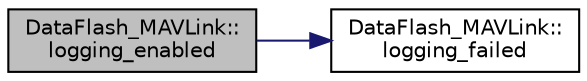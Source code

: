 digraph "DataFlash_MAVLink::logging_enabled"
{
 // INTERACTIVE_SVG=YES
  edge [fontname="Helvetica",fontsize="10",labelfontname="Helvetica",labelfontsize="10"];
  node [fontname="Helvetica",fontsize="10",shape=record];
  rankdir="LR";
  Node1 [label="DataFlash_MAVLink::\llogging_enabled",height=0.2,width=0.4,color="black", fillcolor="grey75", style="filled", fontcolor="black"];
  Node1 -> Node2 [color="midnightblue",fontsize="10",style="solid",fontname="Helvetica"];
  Node2 [label="DataFlash_MAVLink::\llogging_failed",height=0.2,width=0.4,color="black", fillcolor="white", style="filled",URL="$classDataFlash__MAVLink.html#a4d960c734906328198c52f6bfab6e3a1"];
}
